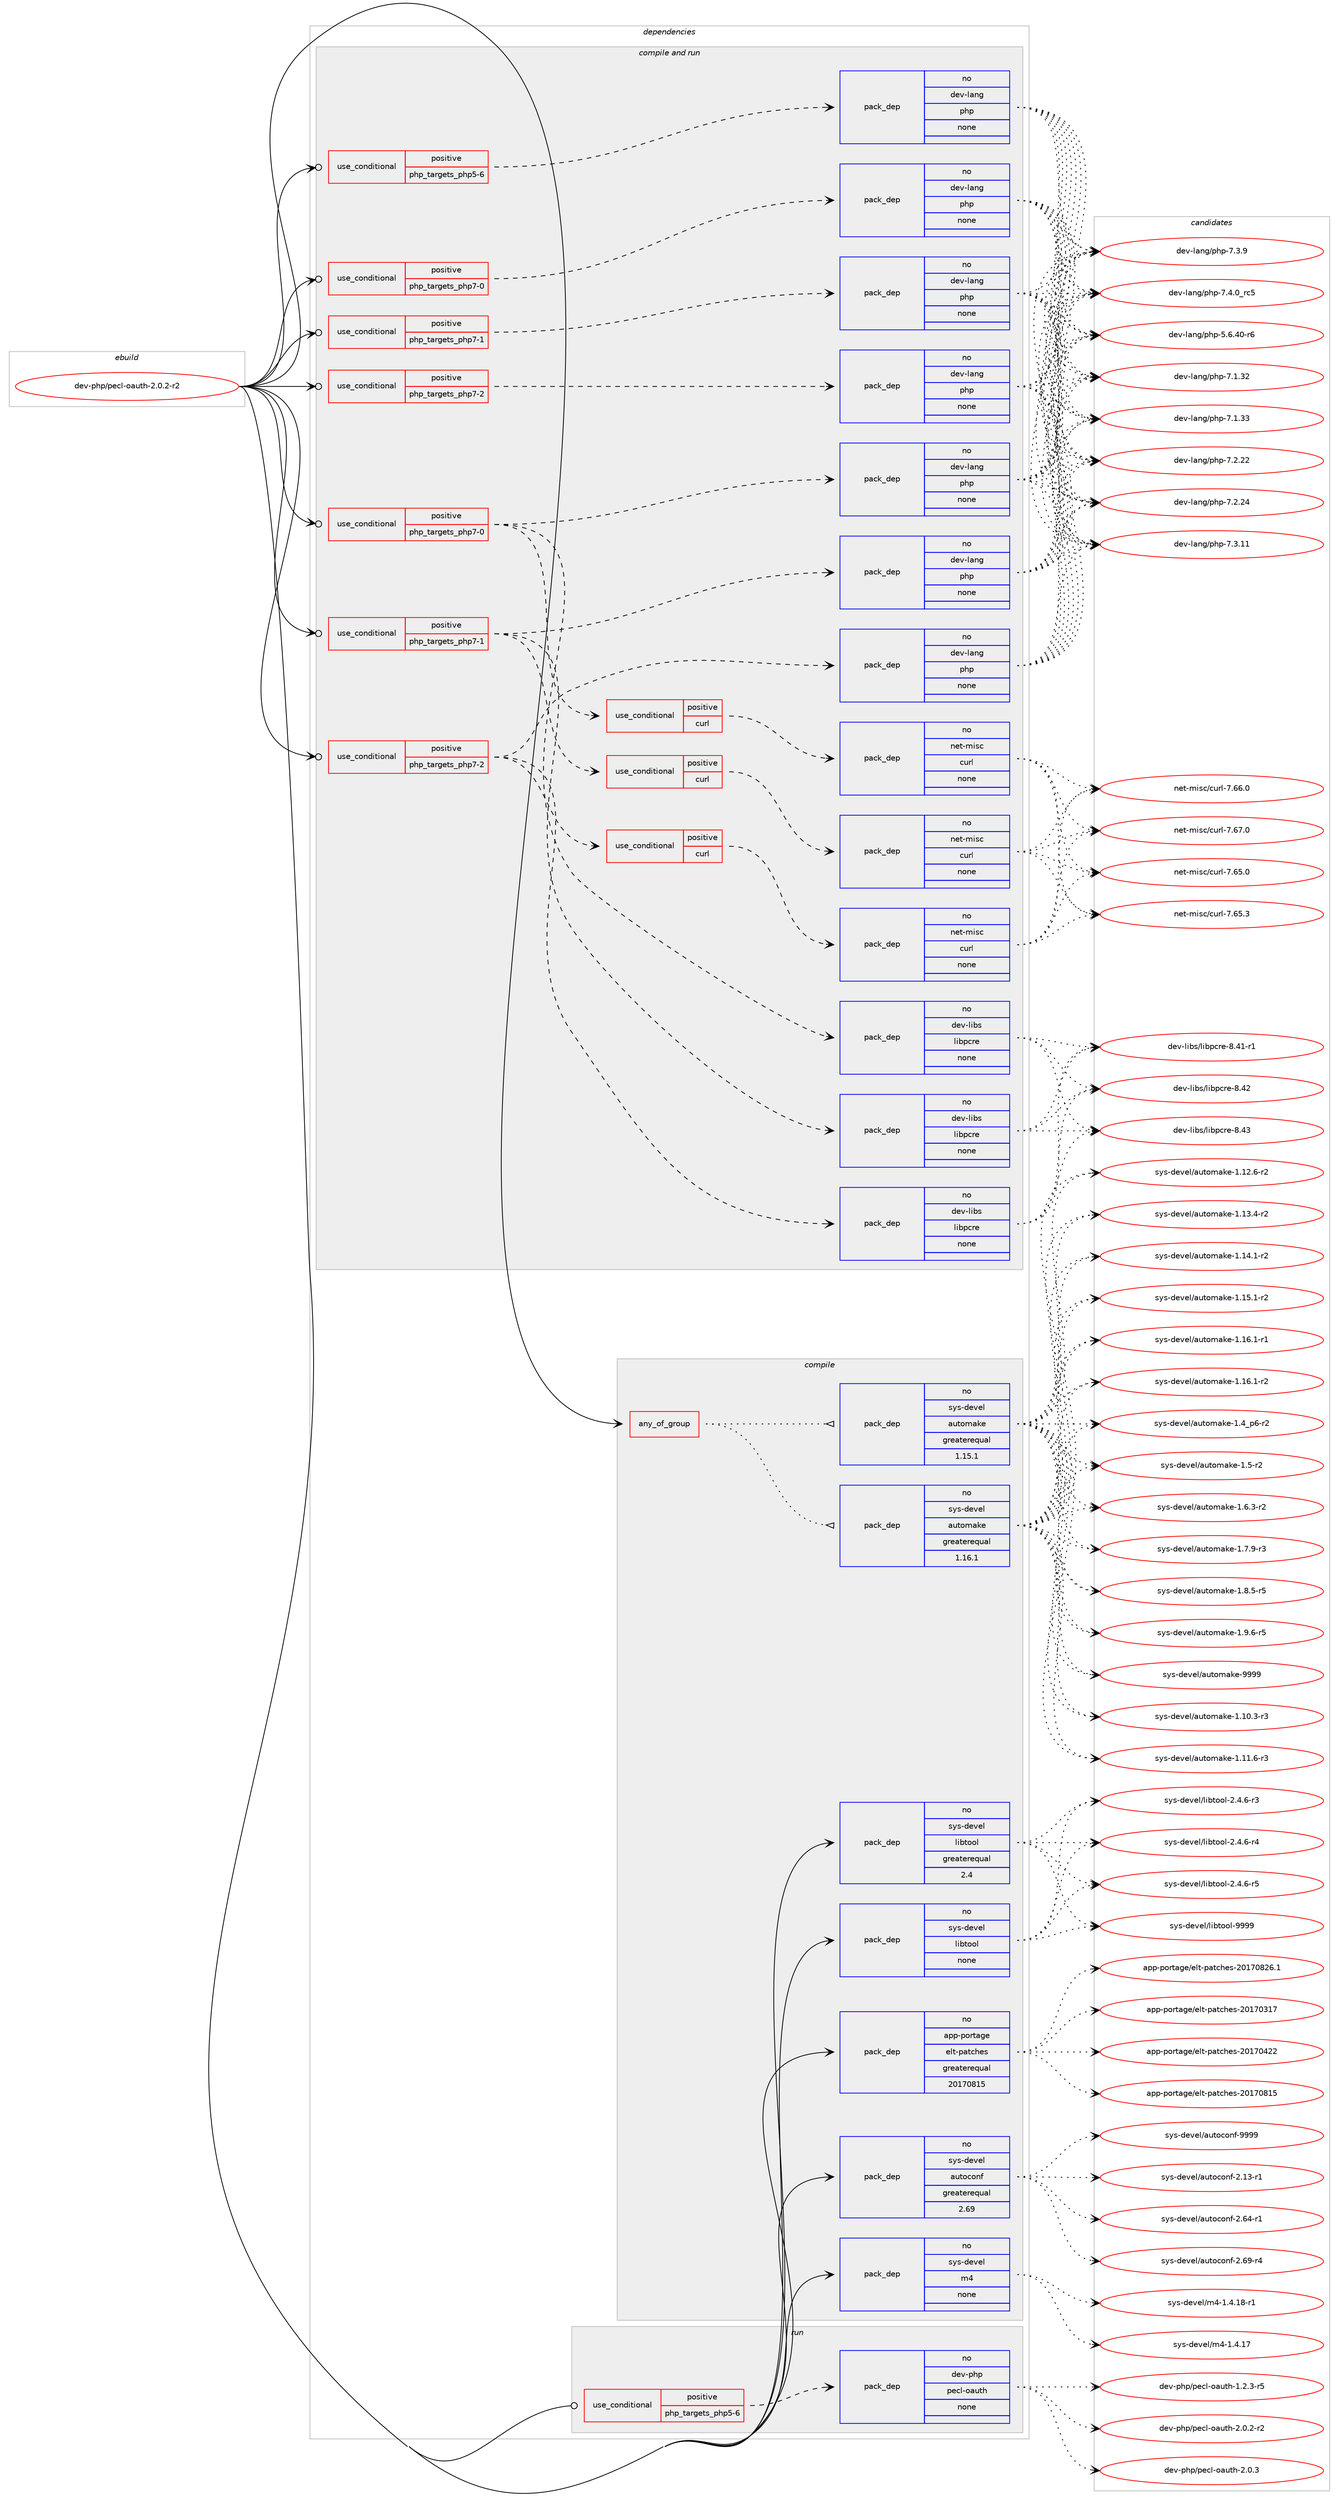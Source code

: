 digraph prolog {

# *************
# Graph options
# *************

newrank=true;
concentrate=true;
compound=true;
graph [rankdir=LR,fontname=Helvetica,fontsize=10,ranksep=1.5];#, ranksep=2.5, nodesep=0.2];
edge  [arrowhead=vee];
node  [fontname=Helvetica,fontsize=10];

# **********
# The ebuild
# **********

subgraph cluster_leftcol {
color=gray;
rank=same;
label=<<i>ebuild</i>>;
id [label="dev-php/pecl-oauth-2.0.2-r2", color=red, width=4, href="../dev-php/pecl-oauth-2.0.2-r2.svg"];
}

# ****************
# The dependencies
# ****************

subgraph cluster_midcol {
color=gray;
label=<<i>dependencies</i>>;
subgraph cluster_compile {
fillcolor="#eeeeee";
style=filled;
label=<<i>compile</i>>;
subgraph any11357 {
dependency590678 [label=<<TABLE BORDER="0" CELLBORDER="1" CELLSPACING="0" CELLPADDING="4"><TR><TD CELLPADDING="10">any_of_group</TD></TR></TABLE>>, shape=none, color=red];subgraph pack443875 {
dependency590679 [label=<<TABLE BORDER="0" CELLBORDER="1" CELLSPACING="0" CELLPADDING="4" WIDTH="220"><TR><TD ROWSPAN="6" CELLPADDING="30">pack_dep</TD></TR><TR><TD WIDTH="110">no</TD></TR><TR><TD>sys-devel</TD></TR><TR><TD>automake</TD></TR><TR><TD>greaterequal</TD></TR><TR><TD>1.16.1</TD></TR></TABLE>>, shape=none, color=blue];
}
dependency590678:e -> dependency590679:w [weight=20,style="dotted",arrowhead="oinv"];
subgraph pack443876 {
dependency590680 [label=<<TABLE BORDER="0" CELLBORDER="1" CELLSPACING="0" CELLPADDING="4" WIDTH="220"><TR><TD ROWSPAN="6" CELLPADDING="30">pack_dep</TD></TR><TR><TD WIDTH="110">no</TD></TR><TR><TD>sys-devel</TD></TR><TR><TD>automake</TD></TR><TR><TD>greaterequal</TD></TR><TR><TD>1.15.1</TD></TR></TABLE>>, shape=none, color=blue];
}
dependency590678:e -> dependency590680:w [weight=20,style="dotted",arrowhead="oinv"];
}
id:e -> dependency590678:w [weight=20,style="solid",arrowhead="vee"];
subgraph pack443877 {
dependency590681 [label=<<TABLE BORDER="0" CELLBORDER="1" CELLSPACING="0" CELLPADDING="4" WIDTH="220"><TR><TD ROWSPAN="6" CELLPADDING="30">pack_dep</TD></TR><TR><TD WIDTH="110">no</TD></TR><TR><TD>app-portage</TD></TR><TR><TD>elt-patches</TD></TR><TR><TD>greaterequal</TD></TR><TR><TD>20170815</TD></TR></TABLE>>, shape=none, color=blue];
}
id:e -> dependency590681:w [weight=20,style="solid",arrowhead="vee"];
subgraph pack443878 {
dependency590682 [label=<<TABLE BORDER="0" CELLBORDER="1" CELLSPACING="0" CELLPADDING="4" WIDTH="220"><TR><TD ROWSPAN="6" CELLPADDING="30">pack_dep</TD></TR><TR><TD WIDTH="110">no</TD></TR><TR><TD>sys-devel</TD></TR><TR><TD>autoconf</TD></TR><TR><TD>greaterequal</TD></TR><TR><TD>2.69</TD></TR></TABLE>>, shape=none, color=blue];
}
id:e -> dependency590682:w [weight=20,style="solid",arrowhead="vee"];
subgraph pack443879 {
dependency590683 [label=<<TABLE BORDER="0" CELLBORDER="1" CELLSPACING="0" CELLPADDING="4" WIDTH="220"><TR><TD ROWSPAN="6" CELLPADDING="30">pack_dep</TD></TR><TR><TD WIDTH="110">no</TD></TR><TR><TD>sys-devel</TD></TR><TR><TD>libtool</TD></TR><TR><TD>greaterequal</TD></TR><TR><TD>2.4</TD></TR></TABLE>>, shape=none, color=blue];
}
id:e -> dependency590683:w [weight=20,style="solid",arrowhead="vee"];
subgraph pack443880 {
dependency590684 [label=<<TABLE BORDER="0" CELLBORDER="1" CELLSPACING="0" CELLPADDING="4" WIDTH="220"><TR><TD ROWSPAN="6" CELLPADDING="30">pack_dep</TD></TR><TR><TD WIDTH="110">no</TD></TR><TR><TD>sys-devel</TD></TR><TR><TD>libtool</TD></TR><TR><TD>none</TD></TR><TR><TD></TD></TR></TABLE>>, shape=none, color=blue];
}
id:e -> dependency590684:w [weight=20,style="solid",arrowhead="vee"];
subgraph pack443881 {
dependency590685 [label=<<TABLE BORDER="0" CELLBORDER="1" CELLSPACING="0" CELLPADDING="4" WIDTH="220"><TR><TD ROWSPAN="6" CELLPADDING="30">pack_dep</TD></TR><TR><TD WIDTH="110">no</TD></TR><TR><TD>sys-devel</TD></TR><TR><TD>m4</TD></TR><TR><TD>none</TD></TR><TR><TD></TD></TR></TABLE>>, shape=none, color=blue];
}
id:e -> dependency590685:w [weight=20,style="solid",arrowhead="vee"];
}
subgraph cluster_compileandrun {
fillcolor="#eeeeee";
style=filled;
label=<<i>compile and run</i>>;
subgraph cond135081 {
dependency590686 [label=<<TABLE BORDER="0" CELLBORDER="1" CELLSPACING="0" CELLPADDING="4"><TR><TD ROWSPAN="3" CELLPADDING="10">use_conditional</TD></TR><TR><TD>positive</TD></TR><TR><TD>php_targets_php5-6</TD></TR></TABLE>>, shape=none, color=red];
subgraph pack443882 {
dependency590687 [label=<<TABLE BORDER="0" CELLBORDER="1" CELLSPACING="0" CELLPADDING="4" WIDTH="220"><TR><TD ROWSPAN="6" CELLPADDING="30">pack_dep</TD></TR><TR><TD WIDTH="110">no</TD></TR><TR><TD>dev-lang</TD></TR><TR><TD>php</TD></TR><TR><TD>none</TD></TR><TR><TD></TD></TR></TABLE>>, shape=none, color=blue];
}
dependency590686:e -> dependency590687:w [weight=20,style="dashed",arrowhead="vee"];
}
id:e -> dependency590686:w [weight=20,style="solid",arrowhead="odotvee"];
subgraph cond135082 {
dependency590688 [label=<<TABLE BORDER="0" CELLBORDER="1" CELLSPACING="0" CELLPADDING="4"><TR><TD ROWSPAN="3" CELLPADDING="10">use_conditional</TD></TR><TR><TD>positive</TD></TR><TR><TD>php_targets_php7-0</TD></TR></TABLE>>, shape=none, color=red];
subgraph pack443883 {
dependency590689 [label=<<TABLE BORDER="0" CELLBORDER="1" CELLSPACING="0" CELLPADDING="4" WIDTH="220"><TR><TD ROWSPAN="6" CELLPADDING="30">pack_dep</TD></TR><TR><TD WIDTH="110">no</TD></TR><TR><TD>dev-lang</TD></TR><TR><TD>php</TD></TR><TR><TD>none</TD></TR><TR><TD></TD></TR></TABLE>>, shape=none, color=blue];
}
dependency590688:e -> dependency590689:w [weight=20,style="dashed",arrowhead="vee"];
}
id:e -> dependency590688:w [weight=20,style="solid",arrowhead="odotvee"];
subgraph cond135083 {
dependency590690 [label=<<TABLE BORDER="0" CELLBORDER="1" CELLSPACING="0" CELLPADDING="4"><TR><TD ROWSPAN="3" CELLPADDING="10">use_conditional</TD></TR><TR><TD>positive</TD></TR><TR><TD>php_targets_php7-0</TD></TR></TABLE>>, shape=none, color=red];
subgraph pack443884 {
dependency590691 [label=<<TABLE BORDER="0" CELLBORDER="1" CELLSPACING="0" CELLPADDING="4" WIDTH="220"><TR><TD ROWSPAN="6" CELLPADDING="30">pack_dep</TD></TR><TR><TD WIDTH="110">no</TD></TR><TR><TD>dev-lang</TD></TR><TR><TD>php</TD></TR><TR><TD>none</TD></TR><TR><TD></TD></TR></TABLE>>, shape=none, color=blue];
}
dependency590690:e -> dependency590691:w [weight=20,style="dashed",arrowhead="vee"];
subgraph pack443885 {
dependency590692 [label=<<TABLE BORDER="0" CELLBORDER="1" CELLSPACING="0" CELLPADDING="4" WIDTH="220"><TR><TD ROWSPAN="6" CELLPADDING="30">pack_dep</TD></TR><TR><TD WIDTH="110">no</TD></TR><TR><TD>dev-libs</TD></TR><TR><TD>libpcre</TD></TR><TR><TD>none</TD></TR><TR><TD></TD></TR></TABLE>>, shape=none, color=blue];
}
dependency590690:e -> dependency590692:w [weight=20,style="dashed",arrowhead="vee"];
subgraph cond135084 {
dependency590693 [label=<<TABLE BORDER="0" CELLBORDER="1" CELLSPACING="0" CELLPADDING="4"><TR><TD ROWSPAN="3" CELLPADDING="10">use_conditional</TD></TR><TR><TD>positive</TD></TR><TR><TD>curl</TD></TR></TABLE>>, shape=none, color=red];
subgraph pack443886 {
dependency590694 [label=<<TABLE BORDER="0" CELLBORDER="1" CELLSPACING="0" CELLPADDING="4" WIDTH="220"><TR><TD ROWSPAN="6" CELLPADDING="30">pack_dep</TD></TR><TR><TD WIDTH="110">no</TD></TR><TR><TD>net-misc</TD></TR><TR><TD>curl</TD></TR><TR><TD>none</TD></TR><TR><TD></TD></TR></TABLE>>, shape=none, color=blue];
}
dependency590693:e -> dependency590694:w [weight=20,style="dashed",arrowhead="vee"];
}
dependency590690:e -> dependency590693:w [weight=20,style="dashed",arrowhead="vee"];
}
id:e -> dependency590690:w [weight=20,style="solid",arrowhead="odotvee"];
subgraph cond135085 {
dependency590695 [label=<<TABLE BORDER="0" CELLBORDER="1" CELLSPACING="0" CELLPADDING="4"><TR><TD ROWSPAN="3" CELLPADDING="10">use_conditional</TD></TR><TR><TD>positive</TD></TR><TR><TD>php_targets_php7-1</TD></TR></TABLE>>, shape=none, color=red];
subgraph pack443887 {
dependency590696 [label=<<TABLE BORDER="0" CELLBORDER="1" CELLSPACING="0" CELLPADDING="4" WIDTH="220"><TR><TD ROWSPAN="6" CELLPADDING="30">pack_dep</TD></TR><TR><TD WIDTH="110">no</TD></TR><TR><TD>dev-lang</TD></TR><TR><TD>php</TD></TR><TR><TD>none</TD></TR><TR><TD></TD></TR></TABLE>>, shape=none, color=blue];
}
dependency590695:e -> dependency590696:w [weight=20,style="dashed",arrowhead="vee"];
}
id:e -> dependency590695:w [weight=20,style="solid",arrowhead="odotvee"];
subgraph cond135086 {
dependency590697 [label=<<TABLE BORDER="0" CELLBORDER="1" CELLSPACING="0" CELLPADDING="4"><TR><TD ROWSPAN="3" CELLPADDING="10">use_conditional</TD></TR><TR><TD>positive</TD></TR><TR><TD>php_targets_php7-1</TD></TR></TABLE>>, shape=none, color=red];
subgraph pack443888 {
dependency590698 [label=<<TABLE BORDER="0" CELLBORDER="1" CELLSPACING="0" CELLPADDING="4" WIDTH="220"><TR><TD ROWSPAN="6" CELLPADDING="30">pack_dep</TD></TR><TR><TD WIDTH="110">no</TD></TR><TR><TD>dev-lang</TD></TR><TR><TD>php</TD></TR><TR><TD>none</TD></TR><TR><TD></TD></TR></TABLE>>, shape=none, color=blue];
}
dependency590697:e -> dependency590698:w [weight=20,style="dashed",arrowhead="vee"];
subgraph pack443889 {
dependency590699 [label=<<TABLE BORDER="0" CELLBORDER="1" CELLSPACING="0" CELLPADDING="4" WIDTH="220"><TR><TD ROWSPAN="6" CELLPADDING="30">pack_dep</TD></TR><TR><TD WIDTH="110">no</TD></TR><TR><TD>dev-libs</TD></TR><TR><TD>libpcre</TD></TR><TR><TD>none</TD></TR><TR><TD></TD></TR></TABLE>>, shape=none, color=blue];
}
dependency590697:e -> dependency590699:w [weight=20,style="dashed",arrowhead="vee"];
subgraph cond135087 {
dependency590700 [label=<<TABLE BORDER="0" CELLBORDER="1" CELLSPACING="0" CELLPADDING="4"><TR><TD ROWSPAN="3" CELLPADDING="10">use_conditional</TD></TR><TR><TD>positive</TD></TR><TR><TD>curl</TD></TR></TABLE>>, shape=none, color=red];
subgraph pack443890 {
dependency590701 [label=<<TABLE BORDER="0" CELLBORDER="1" CELLSPACING="0" CELLPADDING="4" WIDTH="220"><TR><TD ROWSPAN="6" CELLPADDING="30">pack_dep</TD></TR><TR><TD WIDTH="110">no</TD></TR><TR><TD>net-misc</TD></TR><TR><TD>curl</TD></TR><TR><TD>none</TD></TR><TR><TD></TD></TR></TABLE>>, shape=none, color=blue];
}
dependency590700:e -> dependency590701:w [weight=20,style="dashed",arrowhead="vee"];
}
dependency590697:e -> dependency590700:w [weight=20,style="dashed",arrowhead="vee"];
}
id:e -> dependency590697:w [weight=20,style="solid",arrowhead="odotvee"];
subgraph cond135088 {
dependency590702 [label=<<TABLE BORDER="0" CELLBORDER="1" CELLSPACING="0" CELLPADDING="4"><TR><TD ROWSPAN="3" CELLPADDING="10">use_conditional</TD></TR><TR><TD>positive</TD></TR><TR><TD>php_targets_php7-2</TD></TR></TABLE>>, shape=none, color=red];
subgraph pack443891 {
dependency590703 [label=<<TABLE BORDER="0" CELLBORDER="1" CELLSPACING="0" CELLPADDING="4" WIDTH="220"><TR><TD ROWSPAN="6" CELLPADDING="30">pack_dep</TD></TR><TR><TD WIDTH="110">no</TD></TR><TR><TD>dev-lang</TD></TR><TR><TD>php</TD></TR><TR><TD>none</TD></TR><TR><TD></TD></TR></TABLE>>, shape=none, color=blue];
}
dependency590702:e -> dependency590703:w [weight=20,style="dashed",arrowhead="vee"];
}
id:e -> dependency590702:w [weight=20,style="solid",arrowhead="odotvee"];
subgraph cond135089 {
dependency590704 [label=<<TABLE BORDER="0" CELLBORDER="1" CELLSPACING="0" CELLPADDING="4"><TR><TD ROWSPAN="3" CELLPADDING="10">use_conditional</TD></TR><TR><TD>positive</TD></TR><TR><TD>php_targets_php7-2</TD></TR></TABLE>>, shape=none, color=red];
subgraph pack443892 {
dependency590705 [label=<<TABLE BORDER="0" CELLBORDER="1" CELLSPACING="0" CELLPADDING="4" WIDTH="220"><TR><TD ROWSPAN="6" CELLPADDING="30">pack_dep</TD></TR><TR><TD WIDTH="110">no</TD></TR><TR><TD>dev-lang</TD></TR><TR><TD>php</TD></TR><TR><TD>none</TD></TR><TR><TD></TD></TR></TABLE>>, shape=none, color=blue];
}
dependency590704:e -> dependency590705:w [weight=20,style="dashed",arrowhead="vee"];
subgraph pack443893 {
dependency590706 [label=<<TABLE BORDER="0" CELLBORDER="1" CELLSPACING="0" CELLPADDING="4" WIDTH="220"><TR><TD ROWSPAN="6" CELLPADDING="30">pack_dep</TD></TR><TR><TD WIDTH="110">no</TD></TR><TR><TD>dev-libs</TD></TR><TR><TD>libpcre</TD></TR><TR><TD>none</TD></TR><TR><TD></TD></TR></TABLE>>, shape=none, color=blue];
}
dependency590704:e -> dependency590706:w [weight=20,style="dashed",arrowhead="vee"];
subgraph cond135090 {
dependency590707 [label=<<TABLE BORDER="0" CELLBORDER="1" CELLSPACING="0" CELLPADDING="4"><TR><TD ROWSPAN="3" CELLPADDING="10">use_conditional</TD></TR><TR><TD>positive</TD></TR><TR><TD>curl</TD></TR></TABLE>>, shape=none, color=red];
subgraph pack443894 {
dependency590708 [label=<<TABLE BORDER="0" CELLBORDER="1" CELLSPACING="0" CELLPADDING="4" WIDTH="220"><TR><TD ROWSPAN="6" CELLPADDING="30">pack_dep</TD></TR><TR><TD WIDTH="110">no</TD></TR><TR><TD>net-misc</TD></TR><TR><TD>curl</TD></TR><TR><TD>none</TD></TR><TR><TD></TD></TR></TABLE>>, shape=none, color=blue];
}
dependency590707:e -> dependency590708:w [weight=20,style="dashed",arrowhead="vee"];
}
dependency590704:e -> dependency590707:w [weight=20,style="dashed",arrowhead="vee"];
}
id:e -> dependency590704:w [weight=20,style="solid",arrowhead="odotvee"];
}
subgraph cluster_run {
fillcolor="#eeeeee";
style=filled;
label=<<i>run</i>>;
subgraph cond135091 {
dependency590709 [label=<<TABLE BORDER="0" CELLBORDER="1" CELLSPACING="0" CELLPADDING="4"><TR><TD ROWSPAN="3" CELLPADDING="10">use_conditional</TD></TR><TR><TD>positive</TD></TR><TR><TD>php_targets_php5-6</TD></TR></TABLE>>, shape=none, color=red];
subgraph pack443895 {
dependency590710 [label=<<TABLE BORDER="0" CELLBORDER="1" CELLSPACING="0" CELLPADDING="4" WIDTH="220"><TR><TD ROWSPAN="6" CELLPADDING="30">pack_dep</TD></TR><TR><TD WIDTH="110">no</TD></TR><TR><TD>dev-php</TD></TR><TR><TD>pecl-oauth</TD></TR><TR><TD>none</TD></TR><TR><TD></TD></TR></TABLE>>, shape=none, color=blue];
}
dependency590709:e -> dependency590710:w [weight=20,style="dashed",arrowhead="vee"];
}
id:e -> dependency590709:w [weight=20,style="solid",arrowhead="odot"];
}
}

# **************
# The candidates
# **************

subgraph cluster_choices {
rank=same;
color=gray;
label=<<i>candidates</i>>;

subgraph choice443875 {
color=black;
nodesep=1;
choice11512111545100101118101108479711711611110997107101454946494846514511451 [label="sys-devel/automake-1.10.3-r3", color=red, width=4,href="../sys-devel/automake-1.10.3-r3.svg"];
choice11512111545100101118101108479711711611110997107101454946494946544511451 [label="sys-devel/automake-1.11.6-r3", color=red, width=4,href="../sys-devel/automake-1.11.6-r3.svg"];
choice11512111545100101118101108479711711611110997107101454946495046544511450 [label="sys-devel/automake-1.12.6-r2", color=red, width=4,href="../sys-devel/automake-1.12.6-r2.svg"];
choice11512111545100101118101108479711711611110997107101454946495146524511450 [label="sys-devel/automake-1.13.4-r2", color=red, width=4,href="../sys-devel/automake-1.13.4-r2.svg"];
choice11512111545100101118101108479711711611110997107101454946495246494511450 [label="sys-devel/automake-1.14.1-r2", color=red, width=4,href="../sys-devel/automake-1.14.1-r2.svg"];
choice11512111545100101118101108479711711611110997107101454946495346494511450 [label="sys-devel/automake-1.15.1-r2", color=red, width=4,href="../sys-devel/automake-1.15.1-r2.svg"];
choice11512111545100101118101108479711711611110997107101454946495446494511449 [label="sys-devel/automake-1.16.1-r1", color=red, width=4,href="../sys-devel/automake-1.16.1-r1.svg"];
choice11512111545100101118101108479711711611110997107101454946495446494511450 [label="sys-devel/automake-1.16.1-r2", color=red, width=4,href="../sys-devel/automake-1.16.1-r2.svg"];
choice115121115451001011181011084797117116111109971071014549465295112544511450 [label="sys-devel/automake-1.4_p6-r2", color=red, width=4,href="../sys-devel/automake-1.4_p6-r2.svg"];
choice11512111545100101118101108479711711611110997107101454946534511450 [label="sys-devel/automake-1.5-r2", color=red, width=4,href="../sys-devel/automake-1.5-r2.svg"];
choice115121115451001011181011084797117116111109971071014549465446514511450 [label="sys-devel/automake-1.6.3-r2", color=red, width=4,href="../sys-devel/automake-1.6.3-r2.svg"];
choice115121115451001011181011084797117116111109971071014549465546574511451 [label="sys-devel/automake-1.7.9-r3", color=red, width=4,href="../sys-devel/automake-1.7.9-r3.svg"];
choice115121115451001011181011084797117116111109971071014549465646534511453 [label="sys-devel/automake-1.8.5-r5", color=red, width=4,href="../sys-devel/automake-1.8.5-r5.svg"];
choice115121115451001011181011084797117116111109971071014549465746544511453 [label="sys-devel/automake-1.9.6-r5", color=red, width=4,href="../sys-devel/automake-1.9.6-r5.svg"];
choice115121115451001011181011084797117116111109971071014557575757 [label="sys-devel/automake-9999", color=red, width=4,href="../sys-devel/automake-9999.svg"];
dependency590679:e -> choice11512111545100101118101108479711711611110997107101454946494846514511451:w [style=dotted,weight="100"];
dependency590679:e -> choice11512111545100101118101108479711711611110997107101454946494946544511451:w [style=dotted,weight="100"];
dependency590679:e -> choice11512111545100101118101108479711711611110997107101454946495046544511450:w [style=dotted,weight="100"];
dependency590679:e -> choice11512111545100101118101108479711711611110997107101454946495146524511450:w [style=dotted,weight="100"];
dependency590679:e -> choice11512111545100101118101108479711711611110997107101454946495246494511450:w [style=dotted,weight="100"];
dependency590679:e -> choice11512111545100101118101108479711711611110997107101454946495346494511450:w [style=dotted,weight="100"];
dependency590679:e -> choice11512111545100101118101108479711711611110997107101454946495446494511449:w [style=dotted,weight="100"];
dependency590679:e -> choice11512111545100101118101108479711711611110997107101454946495446494511450:w [style=dotted,weight="100"];
dependency590679:e -> choice115121115451001011181011084797117116111109971071014549465295112544511450:w [style=dotted,weight="100"];
dependency590679:e -> choice11512111545100101118101108479711711611110997107101454946534511450:w [style=dotted,weight="100"];
dependency590679:e -> choice115121115451001011181011084797117116111109971071014549465446514511450:w [style=dotted,weight="100"];
dependency590679:e -> choice115121115451001011181011084797117116111109971071014549465546574511451:w [style=dotted,weight="100"];
dependency590679:e -> choice115121115451001011181011084797117116111109971071014549465646534511453:w [style=dotted,weight="100"];
dependency590679:e -> choice115121115451001011181011084797117116111109971071014549465746544511453:w [style=dotted,weight="100"];
dependency590679:e -> choice115121115451001011181011084797117116111109971071014557575757:w [style=dotted,weight="100"];
}
subgraph choice443876 {
color=black;
nodesep=1;
choice11512111545100101118101108479711711611110997107101454946494846514511451 [label="sys-devel/automake-1.10.3-r3", color=red, width=4,href="../sys-devel/automake-1.10.3-r3.svg"];
choice11512111545100101118101108479711711611110997107101454946494946544511451 [label="sys-devel/automake-1.11.6-r3", color=red, width=4,href="../sys-devel/automake-1.11.6-r3.svg"];
choice11512111545100101118101108479711711611110997107101454946495046544511450 [label="sys-devel/automake-1.12.6-r2", color=red, width=4,href="../sys-devel/automake-1.12.6-r2.svg"];
choice11512111545100101118101108479711711611110997107101454946495146524511450 [label="sys-devel/automake-1.13.4-r2", color=red, width=4,href="../sys-devel/automake-1.13.4-r2.svg"];
choice11512111545100101118101108479711711611110997107101454946495246494511450 [label="sys-devel/automake-1.14.1-r2", color=red, width=4,href="../sys-devel/automake-1.14.1-r2.svg"];
choice11512111545100101118101108479711711611110997107101454946495346494511450 [label="sys-devel/automake-1.15.1-r2", color=red, width=4,href="../sys-devel/automake-1.15.1-r2.svg"];
choice11512111545100101118101108479711711611110997107101454946495446494511449 [label="sys-devel/automake-1.16.1-r1", color=red, width=4,href="../sys-devel/automake-1.16.1-r1.svg"];
choice11512111545100101118101108479711711611110997107101454946495446494511450 [label="sys-devel/automake-1.16.1-r2", color=red, width=4,href="../sys-devel/automake-1.16.1-r2.svg"];
choice115121115451001011181011084797117116111109971071014549465295112544511450 [label="sys-devel/automake-1.4_p6-r2", color=red, width=4,href="../sys-devel/automake-1.4_p6-r2.svg"];
choice11512111545100101118101108479711711611110997107101454946534511450 [label="sys-devel/automake-1.5-r2", color=red, width=4,href="../sys-devel/automake-1.5-r2.svg"];
choice115121115451001011181011084797117116111109971071014549465446514511450 [label="sys-devel/automake-1.6.3-r2", color=red, width=4,href="../sys-devel/automake-1.6.3-r2.svg"];
choice115121115451001011181011084797117116111109971071014549465546574511451 [label="sys-devel/automake-1.7.9-r3", color=red, width=4,href="../sys-devel/automake-1.7.9-r3.svg"];
choice115121115451001011181011084797117116111109971071014549465646534511453 [label="sys-devel/automake-1.8.5-r5", color=red, width=4,href="../sys-devel/automake-1.8.5-r5.svg"];
choice115121115451001011181011084797117116111109971071014549465746544511453 [label="sys-devel/automake-1.9.6-r5", color=red, width=4,href="../sys-devel/automake-1.9.6-r5.svg"];
choice115121115451001011181011084797117116111109971071014557575757 [label="sys-devel/automake-9999", color=red, width=4,href="../sys-devel/automake-9999.svg"];
dependency590680:e -> choice11512111545100101118101108479711711611110997107101454946494846514511451:w [style=dotted,weight="100"];
dependency590680:e -> choice11512111545100101118101108479711711611110997107101454946494946544511451:w [style=dotted,weight="100"];
dependency590680:e -> choice11512111545100101118101108479711711611110997107101454946495046544511450:w [style=dotted,weight="100"];
dependency590680:e -> choice11512111545100101118101108479711711611110997107101454946495146524511450:w [style=dotted,weight="100"];
dependency590680:e -> choice11512111545100101118101108479711711611110997107101454946495246494511450:w [style=dotted,weight="100"];
dependency590680:e -> choice11512111545100101118101108479711711611110997107101454946495346494511450:w [style=dotted,weight="100"];
dependency590680:e -> choice11512111545100101118101108479711711611110997107101454946495446494511449:w [style=dotted,weight="100"];
dependency590680:e -> choice11512111545100101118101108479711711611110997107101454946495446494511450:w [style=dotted,weight="100"];
dependency590680:e -> choice115121115451001011181011084797117116111109971071014549465295112544511450:w [style=dotted,weight="100"];
dependency590680:e -> choice11512111545100101118101108479711711611110997107101454946534511450:w [style=dotted,weight="100"];
dependency590680:e -> choice115121115451001011181011084797117116111109971071014549465446514511450:w [style=dotted,weight="100"];
dependency590680:e -> choice115121115451001011181011084797117116111109971071014549465546574511451:w [style=dotted,weight="100"];
dependency590680:e -> choice115121115451001011181011084797117116111109971071014549465646534511453:w [style=dotted,weight="100"];
dependency590680:e -> choice115121115451001011181011084797117116111109971071014549465746544511453:w [style=dotted,weight="100"];
dependency590680:e -> choice115121115451001011181011084797117116111109971071014557575757:w [style=dotted,weight="100"];
}
subgraph choice443877 {
color=black;
nodesep=1;
choice97112112451121111141169710310147101108116451129711699104101115455048495548514955 [label="app-portage/elt-patches-20170317", color=red, width=4,href="../app-portage/elt-patches-20170317.svg"];
choice97112112451121111141169710310147101108116451129711699104101115455048495548525050 [label="app-portage/elt-patches-20170422", color=red, width=4,href="../app-portage/elt-patches-20170422.svg"];
choice97112112451121111141169710310147101108116451129711699104101115455048495548564953 [label="app-portage/elt-patches-20170815", color=red, width=4,href="../app-portage/elt-patches-20170815.svg"];
choice971121124511211111411697103101471011081164511297116991041011154550484955485650544649 [label="app-portage/elt-patches-20170826.1", color=red, width=4,href="../app-portage/elt-patches-20170826.1.svg"];
dependency590681:e -> choice97112112451121111141169710310147101108116451129711699104101115455048495548514955:w [style=dotted,weight="100"];
dependency590681:e -> choice97112112451121111141169710310147101108116451129711699104101115455048495548525050:w [style=dotted,weight="100"];
dependency590681:e -> choice97112112451121111141169710310147101108116451129711699104101115455048495548564953:w [style=dotted,weight="100"];
dependency590681:e -> choice971121124511211111411697103101471011081164511297116991041011154550484955485650544649:w [style=dotted,weight="100"];
}
subgraph choice443878 {
color=black;
nodesep=1;
choice1151211154510010111810110847971171161119911111010245504649514511449 [label="sys-devel/autoconf-2.13-r1", color=red, width=4,href="../sys-devel/autoconf-2.13-r1.svg"];
choice1151211154510010111810110847971171161119911111010245504654524511449 [label="sys-devel/autoconf-2.64-r1", color=red, width=4,href="../sys-devel/autoconf-2.64-r1.svg"];
choice1151211154510010111810110847971171161119911111010245504654574511452 [label="sys-devel/autoconf-2.69-r4", color=red, width=4,href="../sys-devel/autoconf-2.69-r4.svg"];
choice115121115451001011181011084797117116111991111101024557575757 [label="sys-devel/autoconf-9999", color=red, width=4,href="../sys-devel/autoconf-9999.svg"];
dependency590682:e -> choice1151211154510010111810110847971171161119911111010245504649514511449:w [style=dotted,weight="100"];
dependency590682:e -> choice1151211154510010111810110847971171161119911111010245504654524511449:w [style=dotted,weight="100"];
dependency590682:e -> choice1151211154510010111810110847971171161119911111010245504654574511452:w [style=dotted,weight="100"];
dependency590682:e -> choice115121115451001011181011084797117116111991111101024557575757:w [style=dotted,weight="100"];
}
subgraph choice443879 {
color=black;
nodesep=1;
choice1151211154510010111810110847108105981161111111084550465246544511451 [label="sys-devel/libtool-2.4.6-r3", color=red, width=4,href="../sys-devel/libtool-2.4.6-r3.svg"];
choice1151211154510010111810110847108105981161111111084550465246544511452 [label="sys-devel/libtool-2.4.6-r4", color=red, width=4,href="../sys-devel/libtool-2.4.6-r4.svg"];
choice1151211154510010111810110847108105981161111111084550465246544511453 [label="sys-devel/libtool-2.4.6-r5", color=red, width=4,href="../sys-devel/libtool-2.4.6-r5.svg"];
choice1151211154510010111810110847108105981161111111084557575757 [label="sys-devel/libtool-9999", color=red, width=4,href="../sys-devel/libtool-9999.svg"];
dependency590683:e -> choice1151211154510010111810110847108105981161111111084550465246544511451:w [style=dotted,weight="100"];
dependency590683:e -> choice1151211154510010111810110847108105981161111111084550465246544511452:w [style=dotted,weight="100"];
dependency590683:e -> choice1151211154510010111810110847108105981161111111084550465246544511453:w [style=dotted,weight="100"];
dependency590683:e -> choice1151211154510010111810110847108105981161111111084557575757:w [style=dotted,weight="100"];
}
subgraph choice443880 {
color=black;
nodesep=1;
choice1151211154510010111810110847108105981161111111084550465246544511451 [label="sys-devel/libtool-2.4.6-r3", color=red, width=4,href="../sys-devel/libtool-2.4.6-r3.svg"];
choice1151211154510010111810110847108105981161111111084550465246544511452 [label="sys-devel/libtool-2.4.6-r4", color=red, width=4,href="../sys-devel/libtool-2.4.6-r4.svg"];
choice1151211154510010111810110847108105981161111111084550465246544511453 [label="sys-devel/libtool-2.4.6-r5", color=red, width=4,href="../sys-devel/libtool-2.4.6-r5.svg"];
choice1151211154510010111810110847108105981161111111084557575757 [label="sys-devel/libtool-9999", color=red, width=4,href="../sys-devel/libtool-9999.svg"];
dependency590684:e -> choice1151211154510010111810110847108105981161111111084550465246544511451:w [style=dotted,weight="100"];
dependency590684:e -> choice1151211154510010111810110847108105981161111111084550465246544511452:w [style=dotted,weight="100"];
dependency590684:e -> choice1151211154510010111810110847108105981161111111084550465246544511453:w [style=dotted,weight="100"];
dependency590684:e -> choice1151211154510010111810110847108105981161111111084557575757:w [style=dotted,weight="100"];
}
subgraph choice443881 {
color=black;
nodesep=1;
choice11512111545100101118101108471095245494652464955 [label="sys-devel/m4-1.4.17", color=red, width=4,href="../sys-devel/m4-1.4.17.svg"];
choice115121115451001011181011084710952454946524649564511449 [label="sys-devel/m4-1.4.18-r1", color=red, width=4,href="../sys-devel/m4-1.4.18-r1.svg"];
dependency590685:e -> choice11512111545100101118101108471095245494652464955:w [style=dotted,weight="100"];
dependency590685:e -> choice115121115451001011181011084710952454946524649564511449:w [style=dotted,weight="100"];
}
subgraph choice443882 {
color=black;
nodesep=1;
choice100101118451089711010347112104112455346544652484511454 [label="dev-lang/php-5.6.40-r6", color=red, width=4,href="../dev-lang/php-5.6.40-r6.svg"];
choice10010111845108971101034711210411245554649465150 [label="dev-lang/php-7.1.32", color=red, width=4,href="../dev-lang/php-7.1.32.svg"];
choice10010111845108971101034711210411245554649465151 [label="dev-lang/php-7.1.33", color=red, width=4,href="../dev-lang/php-7.1.33.svg"];
choice10010111845108971101034711210411245554650465050 [label="dev-lang/php-7.2.22", color=red, width=4,href="../dev-lang/php-7.2.22.svg"];
choice10010111845108971101034711210411245554650465052 [label="dev-lang/php-7.2.24", color=red, width=4,href="../dev-lang/php-7.2.24.svg"];
choice10010111845108971101034711210411245554651464949 [label="dev-lang/php-7.3.11", color=red, width=4,href="../dev-lang/php-7.3.11.svg"];
choice100101118451089711010347112104112455546514657 [label="dev-lang/php-7.3.9", color=red, width=4,href="../dev-lang/php-7.3.9.svg"];
choice100101118451089711010347112104112455546524648951149953 [label="dev-lang/php-7.4.0_rc5", color=red, width=4,href="../dev-lang/php-7.4.0_rc5.svg"];
dependency590687:e -> choice100101118451089711010347112104112455346544652484511454:w [style=dotted,weight="100"];
dependency590687:e -> choice10010111845108971101034711210411245554649465150:w [style=dotted,weight="100"];
dependency590687:e -> choice10010111845108971101034711210411245554649465151:w [style=dotted,weight="100"];
dependency590687:e -> choice10010111845108971101034711210411245554650465050:w [style=dotted,weight="100"];
dependency590687:e -> choice10010111845108971101034711210411245554650465052:w [style=dotted,weight="100"];
dependency590687:e -> choice10010111845108971101034711210411245554651464949:w [style=dotted,weight="100"];
dependency590687:e -> choice100101118451089711010347112104112455546514657:w [style=dotted,weight="100"];
dependency590687:e -> choice100101118451089711010347112104112455546524648951149953:w [style=dotted,weight="100"];
}
subgraph choice443883 {
color=black;
nodesep=1;
choice100101118451089711010347112104112455346544652484511454 [label="dev-lang/php-5.6.40-r6", color=red, width=4,href="../dev-lang/php-5.6.40-r6.svg"];
choice10010111845108971101034711210411245554649465150 [label="dev-lang/php-7.1.32", color=red, width=4,href="../dev-lang/php-7.1.32.svg"];
choice10010111845108971101034711210411245554649465151 [label="dev-lang/php-7.1.33", color=red, width=4,href="../dev-lang/php-7.1.33.svg"];
choice10010111845108971101034711210411245554650465050 [label="dev-lang/php-7.2.22", color=red, width=4,href="../dev-lang/php-7.2.22.svg"];
choice10010111845108971101034711210411245554650465052 [label="dev-lang/php-7.2.24", color=red, width=4,href="../dev-lang/php-7.2.24.svg"];
choice10010111845108971101034711210411245554651464949 [label="dev-lang/php-7.3.11", color=red, width=4,href="../dev-lang/php-7.3.11.svg"];
choice100101118451089711010347112104112455546514657 [label="dev-lang/php-7.3.9", color=red, width=4,href="../dev-lang/php-7.3.9.svg"];
choice100101118451089711010347112104112455546524648951149953 [label="dev-lang/php-7.4.0_rc5", color=red, width=4,href="../dev-lang/php-7.4.0_rc5.svg"];
dependency590689:e -> choice100101118451089711010347112104112455346544652484511454:w [style=dotted,weight="100"];
dependency590689:e -> choice10010111845108971101034711210411245554649465150:w [style=dotted,weight="100"];
dependency590689:e -> choice10010111845108971101034711210411245554649465151:w [style=dotted,weight="100"];
dependency590689:e -> choice10010111845108971101034711210411245554650465050:w [style=dotted,weight="100"];
dependency590689:e -> choice10010111845108971101034711210411245554650465052:w [style=dotted,weight="100"];
dependency590689:e -> choice10010111845108971101034711210411245554651464949:w [style=dotted,weight="100"];
dependency590689:e -> choice100101118451089711010347112104112455546514657:w [style=dotted,weight="100"];
dependency590689:e -> choice100101118451089711010347112104112455546524648951149953:w [style=dotted,weight="100"];
}
subgraph choice443884 {
color=black;
nodesep=1;
choice100101118451089711010347112104112455346544652484511454 [label="dev-lang/php-5.6.40-r6", color=red, width=4,href="../dev-lang/php-5.6.40-r6.svg"];
choice10010111845108971101034711210411245554649465150 [label="dev-lang/php-7.1.32", color=red, width=4,href="../dev-lang/php-7.1.32.svg"];
choice10010111845108971101034711210411245554649465151 [label="dev-lang/php-7.1.33", color=red, width=4,href="../dev-lang/php-7.1.33.svg"];
choice10010111845108971101034711210411245554650465050 [label="dev-lang/php-7.2.22", color=red, width=4,href="../dev-lang/php-7.2.22.svg"];
choice10010111845108971101034711210411245554650465052 [label="dev-lang/php-7.2.24", color=red, width=4,href="../dev-lang/php-7.2.24.svg"];
choice10010111845108971101034711210411245554651464949 [label="dev-lang/php-7.3.11", color=red, width=4,href="../dev-lang/php-7.3.11.svg"];
choice100101118451089711010347112104112455546514657 [label="dev-lang/php-7.3.9", color=red, width=4,href="../dev-lang/php-7.3.9.svg"];
choice100101118451089711010347112104112455546524648951149953 [label="dev-lang/php-7.4.0_rc5", color=red, width=4,href="../dev-lang/php-7.4.0_rc5.svg"];
dependency590691:e -> choice100101118451089711010347112104112455346544652484511454:w [style=dotted,weight="100"];
dependency590691:e -> choice10010111845108971101034711210411245554649465150:w [style=dotted,weight="100"];
dependency590691:e -> choice10010111845108971101034711210411245554649465151:w [style=dotted,weight="100"];
dependency590691:e -> choice10010111845108971101034711210411245554650465050:w [style=dotted,weight="100"];
dependency590691:e -> choice10010111845108971101034711210411245554650465052:w [style=dotted,weight="100"];
dependency590691:e -> choice10010111845108971101034711210411245554651464949:w [style=dotted,weight="100"];
dependency590691:e -> choice100101118451089711010347112104112455546514657:w [style=dotted,weight="100"];
dependency590691:e -> choice100101118451089711010347112104112455546524648951149953:w [style=dotted,weight="100"];
}
subgraph choice443885 {
color=black;
nodesep=1;
choice100101118451081059811547108105981129911410145564652494511449 [label="dev-libs/libpcre-8.41-r1", color=red, width=4,href="../dev-libs/libpcre-8.41-r1.svg"];
choice10010111845108105981154710810598112991141014556465250 [label="dev-libs/libpcre-8.42", color=red, width=4,href="../dev-libs/libpcre-8.42.svg"];
choice10010111845108105981154710810598112991141014556465251 [label="dev-libs/libpcre-8.43", color=red, width=4,href="../dev-libs/libpcre-8.43.svg"];
dependency590692:e -> choice100101118451081059811547108105981129911410145564652494511449:w [style=dotted,weight="100"];
dependency590692:e -> choice10010111845108105981154710810598112991141014556465250:w [style=dotted,weight="100"];
dependency590692:e -> choice10010111845108105981154710810598112991141014556465251:w [style=dotted,weight="100"];
}
subgraph choice443886 {
color=black;
nodesep=1;
choice1101011164510910511599479911711410845554654534648 [label="net-misc/curl-7.65.0", color=red, width=4,href="../net-misc/curl-7.65.0.svg"];
choice1101011164510910511599479911711410845554654534651 [label="net-misc/curl-7.65.3", color=red, width=4,href="../net-misc/curl-7.65.3.svg"];
choice1101011164510910511599479911711410845554654544648 [label="net-misc/curl-7.66.0", color=red, width=4,href="../net-misc/curl-7.66.0.svg"];
choice1101011164510910511599479911711410845554654554648 [label="net-misc/curl-7.67.0", color=red, width=4,href="../net-misc/curl-7.67.0.svg"];
dependency590694:e -> choice1101011164510910511599479911711410845554654534648:w [style=dotted,weight="100"];
dependency590694:e -> choice1101011164510910511599479911711410845554654534651:w [style=dotted,weight="100"];
dependency590694:e -> choice1101011164510910511599479911711410845554654544648:w [style=dotted,weight="100"];
dependency590694:e -> choice1101011164510910511599479911711410845554654554648:w [style=dotted,weight="100"];
}
subgraph choice443887 {
color=black;
nodesep=1;
choice100101118451089711010347112104112455346544652484511454 [label="dev-lang/php-5.6.40-r6", color=red, width=4,href="../dev-lang/php-5.6.40-r6.svg"];
choice10010111845108971101034711210411245554649465150 [label="dev-lang/php-7.1.32", color=red, width=4,href="../dev-lang/php-7.1.32.svg"];
choice10010111845108971101034711210411245554649465151 [label="dev-lang/php-7.1.33", color=red, width=4,href="../dev-lang/php-7.1.33.svg"];
choice10010111845108971101034711210411245554650465050 [label="dev-lang/php-7.2.22", color=red, width=4,href="../dev-lang/php-7.2.22.svg"];
choice10010111845108971101034711210411245554650465052 [label="dev-lang/php-7.2.24", color=red, width=4,href="../dev-lang/php-7.2.24.svg"];
choice10010111845108971101034711210411245554651464949 [label="dev-lang/php-7.3.11", color=red, width=4,href="../dev-lang/php-7.3.11.svg"];
choice100101118451089711010347112104112455546514657 [label="dev-lang/php-7.3.9", color=red, width=4,href="../dev-lang/php-7.3.9.svg"];
choice100101118451089711010347112104112455546524648951149953 [label="dev-lang/php-7.4.0_rc5", color=red, width=4,href="../dev-lang/php-7.4.0_rc5.svg"];
dependency590696:e -> choice100101118451089711010347112104112455346544652484511454:w [style=dotted,weight="100"];
dependency590696:e -> choice10010111845108971101034711210411245554649465150:w [style=dotted,weight="100"];
dependency590696:e -> choice10010111845108971101034711210411245554649465151:w [style=dotted,weight="100"];
dependency590696:e -> choice10010111845108971101034711210411245554650465050:w [style=dotted,weight="100"];
dependency590696:e -> choice10010111845108971101034711210411245554650465052:w [style=dotted,weight="100"];
dependency590696:e -> choice10010111845108971101034711210411245554651464949:w [style=dotted,weight="100"];
dependency590696:e -> choice100101118451089711010347112104112455546514657:w [style=dotted,weight="100"];
dependency590696:e -> choice100101118451089711010347112104112455546524648951149953:w [style=dotted,weight="100"];
}
subgraph choice443888 {
color=black;
nodesep=1;
choice100101118451089711010347112104112455346544652484511454 [label="dev-lang/php-5.6.40-r6", color=red, width=4,href="../dev-lang/php-5.6.40-r6.svg"];
choice10010111845108971101034711210411245554649465150 [label="dev-lang/php-7.1.32", color=red, width=4,href="../dev-lang/php-7.1.32.svg"];
choice10010111845108971101034711210411245554649465151 [label="dev-lang/php-7.1.33", color=red, width=4,href="../dev-lang/php-7.1.33.svg"];
choice10010111845108971101034711210411245554650465050 [label="dev-lang/php-7.2.22", color=red, width=4,href="../dev-lang/php-7.2.22.svg"];
choice10010111845108971101034711210411245554650465052 [label="dev-lang/php-7.2.24", color=red, width=4,href="../dev-lang/php-7.2.24.svg"];
choice10010111845108971101034711210411245554651464949 [label="dev-lang/php-7.3.11", color=red, width=4,href="../dev-lang/php-7.3.11.svg"];
choice100101118451089711010347112104112455546514657 [label="dev-lang/php-7.3.9", color=red, width=4,href="../dev-lang/php-7.3.9.svg"];
choice100101118451089711010347112104112455546524648951149953 [label="dev-lang/php-7.4.0_rc5", color=red, width=4,href="../dev-lang/php-7.4.0_rc5.svg"];
dependency590698:e -> choice100101118451089711010347112104112455346544652484511454:w [style=dotted,weight="100"];
dependency590698:e -> choice10010111845108971101034711210411245554649465150:w [style=dotted,weight="100"];
dependency590698:e -> choice10010111845108971101034711210411245554649465151:w [style=dotted,weight="100"];
dependency590698:e -> choice10010111845108971101034711210411245554650465050:w [style=dotted,weight="100"];
dependency590698:e -> choice10010111845108971101034711210411245554650465052:w [style=dotted,weight="100"];
dependency590698:e -> choice10010111845108971101034711210411245554651464949:w [style=dotted,weight="100"];
dependency590698:e -> choice100101118451089711010347112104112455546514657:w [style=dotted,weight="100"];
dependency590698:e -> choice100101118451089711010347112104112455546524648951149953:w [style=dotted,weight="100"];
}
subgraph choice443889 {
color=black;
nodesep=1;
choice100101118451081059811547108105981129911410145564652494511449 [label="dev-libs/libpcre-8.41-r1", color=red, width=4,href="../dev-libs/libpcre-8.41-r1.svg"];
choice10010111845108105981154710810598112991141014556465250 [label="dev-libs/libpcre-8.42", color=red, width=4,href="../dev-libs/libpcre-8.42.svg"];
choice10010111845108105981154710810598112991141014556465251 [label="dev-libs/libpcre-8.43", color=red, width=4,href="../dev-libs/libpcre-8.43.svg"];
dependency590699:e -> choice100101118451081059811547108105981129911410145564652494511449:w [style=dotted,weight="100"];
dependency590699:e -> choice10010111845108105981154710810598112991141014556465250:w [style=dotted,weight="100"];
dependency590699:e -> choice10010111845108105981154710810598112991141014556465251:w [style=dotted,weight="100"];
}
subgraph choice443890 {
color=black;
nodesep=1;
choice1101011164510910511599479911711410845554654534648 [label="net-misc/curl-7.65.0", color=red, width=4,href="../net-misc/curl-7.65.0.svg"];
choice1101011164510910511599479911711410845554654534651 [label="net-misc/curl-7.65.3", color=red, width=4,href="../net-misc/curl-7.65.3.svg"];
choice1101011164510910511599479911711410845554654544648 [label="net-misc/curl-7.66.0", color=red, width=4,href="../net-misc/curl-7.66.0.svg"];
choice1101011164510910511599479911711410845554654554648 [label="net-misc/curl-7.67.0", color=red, width=4,href="../net-misc/curl-7.67.0.svg"];
dependency590701:e -> choice1101011164510910511599479911711410845554654534648:w [style=dotted,weight="100"];
dependency590701:e -> choice1101011164510910511599479911711410845554654534651:w [style=dotted,weight="100"];
dependency590701:e -> choice1101011164510910511599479911711410845554654544648:w [style=dotted,weight="100"];
dependency590701:e -> choice1101011164510910511599479911711410845554654554648:w [style=dotted,weight="100"];
}
subgraph choice443891 {
color=black;
nodesep=1;
choice100101118451089711010347112104112455346544652484511454 [label="dev-lang/php-5.6.40-r6", color=red, width=4,href="../dev-lang/php-5.6.40-r6.svg"];
choice10010111845108971101034711210411245554649465150 [label="dev-lang/php-7.1.32", color=red, width=4,href="../dev-lang/php-7.1.32.svg"];
choice10010111845108971101034711210411245554649465151 [label="dev-lang/php-7.1.33", color=red, width=4,href="../dev-lang/php-7.1.33.svg"];
choice10010111845108971101034711210411245554650465050 [label="dev-lang/php-7.2.22", color=red, width=4,href="../dev-lang/php-7.2.22.svg"];
choice10010111845108971101034711210411245554650465052 [label="dev-lang/php-7.2.24", color=red, width=4,href="../dev-lang/php-7.2.24.svg"];
choice10010111845108971101034711210411245554651464949 [label="dev-lang/php-7.3.11", color=red, width=4,href="../dev-lang/php-7.3.11.svg"];
choice100101118451089711010347112104112455546514657 [label="dev-lang/php-7.3.9", color=red, width=4,href="../dev-lang/php-7.3.9.svg"];
choice100101118451089711010347112104112455546524648951149953 [label="dev-lang/php-7.4.0_rc5", color=red, width=4,href="../dev-lang/php-7.4.0_rc5.svg"];
dependency590703:e -> choice100101118451089711010347112104112455346544652484511454:w [style=dotted,weight="100"];
dependency590703:e -> choice10010111845108971101034711210411245554649465150:w [style=dotted,weight="100"];
dependency590703:e -> choice10010111845108971101034711210411245554649465151:w [style=dotted,weight="100"];
dependency590703:e -> choice10010111845108971101034711210411245554650465050:w [style=dotted,weight="100"];
dependency590703:e -> choice10010111845108971101034711210411245554650465052:w [style=dotted,weight="100"];
dependency590703:e -> choice10010111845108971101034711210411245554651464949:w [style=dotted,weight="100"];
dependency590703:e -> choice100101118451089711010347112104112455546514657:w [style=dotted,weight="100"];
dependency590703:e -> choice100101118451089711010347112104112455546524648951149953:w [style=dotted,weight="100"];
}
subgraph choice443892 {
color=black;
nodesep=1;
choice100101118451089711010347112104112455346544652484511454 [label="dev-lang/php-5.6.40-r6", color=red, width=4,href="../dev-lang/php-5.6.40-r6.svg"];
choice10010111845108971101034711210411245554649465150 [label="dev-lang/php-7.1.32", color=red, width=4,href="../dev-lang/php-7.1.32.svg"];
choice10010111845108971101034711210411245554649465151 [label="dev-lang/php-7.1.33", color=red, width=4,href="../dev-lang/php-7.1.33.svg"];
choice10010111845108971101034711210411245554650465050 [label="dev-lang/php-7.2.22", color=red, width=4,href="../dev-lang/php-7.2.22.svg"];
choice10010111845108971101034711210411245554650465052 [label="dev-lang/php-7.2.24", color=red, width=4,href="../dev-lang/php-7.2.24.svg"];
choice10010111845108971101034711210411245554651464949 [label="dev-lang/php-7.3.11", color=red, width=4,href="../dev-lang/php-7.3.11.svg"];
choice100101118451089711010347112104112455546514657 [label="dev-lang/php-7.3.9", color=red, width=4,href="../dev-lang/php-7.3.9.svg"];
choice100101118451089711010347112104112455546524648951149953 [label="dev-lang/php-7.4.0_rc5", color=red, width=4,href="../dev-lang/php-7.4.0_rc5.svg"];
dependency590705:e -> choice100101118451089711010347112104112455346544652484511454:w [style=dotted,weight="100"];
dependency590705:e -> choice10010111845108971101034711210411245554649465150:w [style=dotted,weight="100"];
dependency590705:e -> choice10010111845108971101034711210411245554649465151:w [style=dotted,weight="100"];
dependency590705:e -> choice10010111845108971101034711210411245554650465050:w [style=dotted,weight="100"];
dependency590705:e -> choice10010111845108971101034711210411245554650465052:w [style=dotted,weight="100"];
dependency590705:e -> choice10010111845108971101034711210411245554651464949:w [style=dotted,weight="100"];
dependency590705:e -> choice100101118451089711010347112104112455546514657:w [style=dotted,weight="100"];
dependency590705:e -> choice100101118451089711010347112104112455546524648951149953:w [style=dotted,weight="100"];
}
subgraph choice443893 {
color=black;
nodesep=1;
choice100101118451081059811547108105981129911410145564652494511449 [label="dev-libs/libpcre-8.41-r1", color=red, width=4,href="../dev-libs/libpcre-8.41-r1.svg"];
choice10010111845108105981154710810598112991141014556465250 [label="dev-libs/libpcre-8.42", color=red, width=4,href="../dev-libs/libpcre-8.42.svg"];
choice10010111845108105981154710810598112991141014556465251 [label="dev-libs/libpcre-8.43", color=red, width=4,href="../dev-libs/libpcre-8.43.svg"];
dependency590706:e -> choice100101118451081059811547108105981129911410145564652494511449:w [style=dotted,weight="100"];
dependency590706:e -> choice10010111845108105981154710810598112991141014556465250:w [style=dotted,weight="100"];
dependency590706:e -> choice10010111845108105981154710810598112991141014556465251:w [style=dotted,weight="100"];
}
subgraph choice443894 {
color=black;
nodesep=1;
choice1101011164510910511599479911711410845554654534648 [label="net-misc/curl-7.65.0", color=red, width=4,href="../net-misc/curl-7.65.0.svg"];
choice1101011164510910511599479911711410845554654534651 [label="net-misc/curl-7.65.3", color=red, width=4,href="../net-misc/curl-7.65.3.svg"];
choice1101011164510910511599479911711410845554654544648 [label="net-misc/curl-7.66.0", color=red, width=4,href="../net-misc/curl-7.66.0.svg"];
choice1101011164510910511599479911711410845554654554648 [label="net-misc/curl-7.67.0", color=red, width=4,href="../net-misc/curl-7.67.0.svg"];
dependency590708:e -> choice1101011164510910511599479911711410845554654534648:w [style=dotted,weight="100"];
dependency590708:e -> choice1101011164510910511599479911711410845554654534651:w [style=dotted,weight="100"];
dependency590708:e -> choice1101011164510910511599479911711410845554654544648:w [style=dotted,weight="100"];
dependency590708:e -> choice1101011164510910511599479911711410845554654554648:w [style=dotted,weight="100"];
}
subgraph choice443895 {
color=black;
nodesep=1;
choice10010111845112104112471121019910845111971171161044549465046514511453 [label="dev-php/pecl-oauth-1.2.3-r5", color=red, width=4,href="../dev-php/pecl-oauth-1.2.3-r5.svg"];
choice10010111845112104112471121019910845111971171161044550464846504511450 [label="dev-php/pecl-oauth-2.0.2-r2", color=red, width=4,href="../dev-php/pecl-oauth-2.0.2-r2.svg"];
choice1001011184511210411247112101991084511197117116104455046484651 [label="dev-php/pecl-oauth-2.0.3", color=red, width=4,href="../dev-php/pecl-oauth-2.0.3.svg"];
dependency590710:e -> choice10010111845112104112471121019910845111971171161044549465046514511453:w [style=dotted,weight="100"];
dependency590710:e -> choice10010111845112104112471121019910845111971171161044550464846504511450:w [style=dotted,weight="100"];
dependency590710:e -> choice1001011184511210411247112101991084511197117116104455046484651:w [style=dotted,weight="100"];
}
}

}
